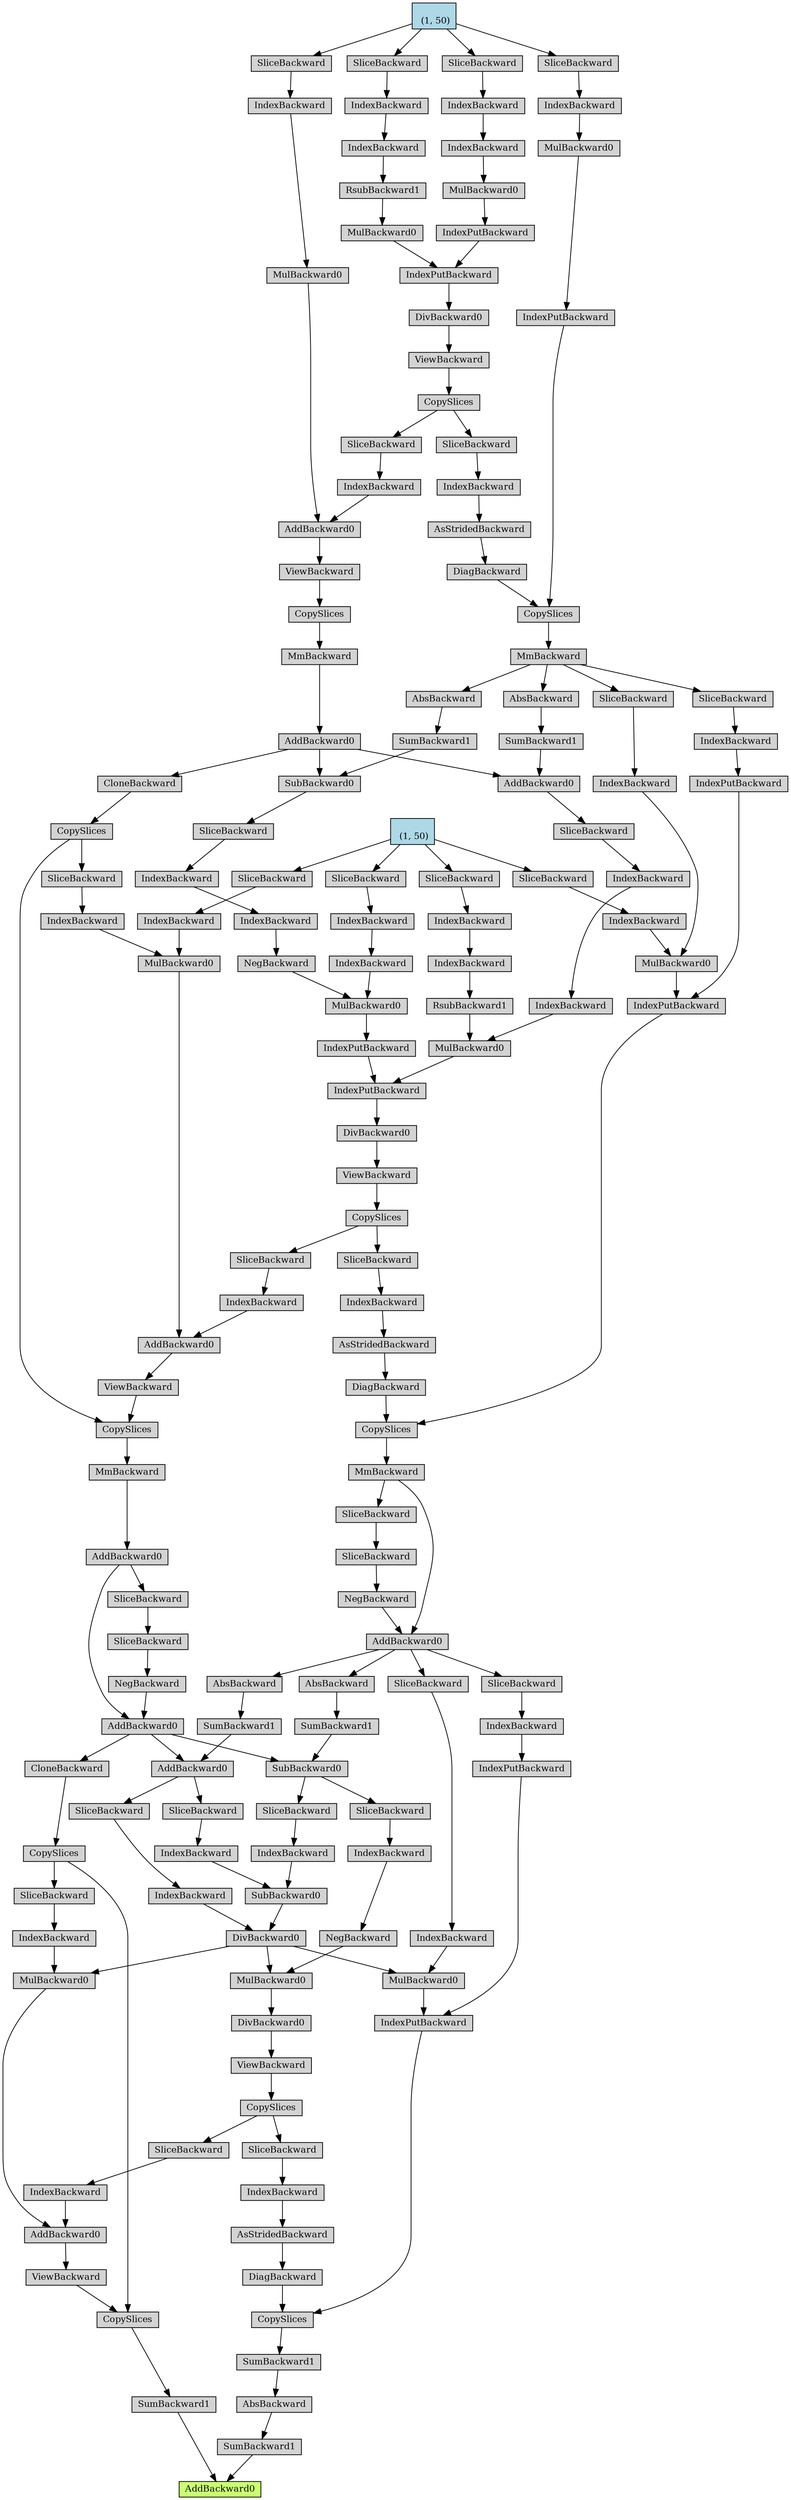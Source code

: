 digraph {
	graph [size="48.3,48.3"]
	node [align=left fontsize=12 height=0.2 ranksep=0.1 shape=box style=filled]
	139707272606352 [label=AddBackward0 fillcolor=darkolivegreen1]
	139707272606416 -> 139707272606352
	139707272606416 [label=SumBackward1]
	139707272606608 -> 139707272606416
	139707272606608 [label=CopySlices]
	139707272606736 -> 139707272606608
	139707272606736 [label=CopySlices]
	139707272606992 -> 139707272606736
	139707272606992 [label=CloneBackward]
	139707272607120 -> 139707272606992
	139707272607120 [label=AddBackward0]
	139707272606864 -> 139707272607120
	139707272606864 [label=AddBackward0]
	139707272607376 -> 139707272606864
	139707272607376 [label=MmBackward]
	139707272607504 -> 139707272607376
	139707272607504 [label=CopySlices]
	139707272607632 -> 139707272607504
	139707272607632 [label=CopySlices]
	139707272607824 -> 139707272607632
	139707272607824 [label=CloneBackward]
	139707272607952 -> 139707272607824
	139707272607952 [label=AddBackward0]
	139707272608080 -> 139707272607952
	139707272608080 [label=MmBackward]
	139707272608208 -> 139707272608080
	139707272608208 [label=CopySlices]
	139707272608336 -> 139707272608208
	139707272608336 [label=ViewBackward]
	139707272608464 -> 139707272608336
	139707272608464 [label=AddBackward0]
	139707272608592 -> 139707272608464
	139707272608592 [label=MulBackward0]
	139707272608784 -> 139707272608592
	139707272608784 [label=IndexBackward]
	139707272608912 -> 139707272608784
	139707272608912 [label=SliceBackward]
	139707272609040 -> 139707272608912
	139707272609040 [label="
 (1, 50)" fillcolor=lightblue]
	139707272608656 -> 139707272608464
	139707272608656 [label=IndexBackward]
	139707272608848 -> 139707272608656
	139707272608848 [label=SliceBackward]
	139707272609104 -> 139707272608848
	139707272609104 [label=CopySlices]
	139707272609232 -> 139707272609104
	139707272609232 [label=ViewBackward]
	139707272609552 -> 139707272609232
	139707272609552 [label=DivBackward0]
	139707272609424 -> 139707272609552
	139707272609424 [label=IndexPutBackward]
	139707244470352 -> 139707272609424
	139707244470352 [label=IndexPutBackward]
	139707244470544 -> 139707244470352
	139707244470544 [label=MulBackward0]
	139707244470672 -> 139707244470544
	139707244470672 [label=IndexBackward]
	139707244470800 -> 139707244470672
	139707244470800 [label=IndexBackward]
	139707244470928 -> 139707244470800
	139707244470928 [label=SliceBackward]
	139707272609040 -> 139707244470928
	139707244470416 -> 139707272609424
	139707244470416 [label=MulBackward0]
	139707244470608 -> 139707244470416
	139707244470608 [label=RsubBackward1]
	139707244470864 -> 139707244470608
	139707244470864 [label=IndexBackward]
	139707244471056 -> 139707244470864
	139707244471056 [label=IndexBackward]
	139707244471184 -> 139707244471056
	139707244471184 [label=SliceBackward]
	139707272609040 -> 139707244471184
	139707272607696 -> 139707272607504
	139707272607696 [label=ViewBackward]
	139707272607888 -> 139707272607696
	139707272607888 [label=AddBackward0]
	139707272608144 -> 139707272607888
	139707272608144 [label=MulBackward0]
	139707272608528 -> 139707272608144
	139707272608528 [label=IndexBackward]
	139707272609168 -> 139707272608528
	139707272609168 [label=SliceBackward]
	139707272607632 -> 139707272609168
	139707272608720 -> 139707272608144
	139707272608720 [label=IndexBackward]
	139707272609680 -> 139707272608720
	139707272609680 [label=SliceBackward]
	139707272609360 -> 139707272609680
	139707272609360 [label="
 (1, 50)" fillcolor=lightblue]
	139707272608272 -> 139707272607888
	139707272608272 [label=IndexBackward]
	139707272608976 -> 139707272608272
	139707272608976 [label=SliceBackward]
	139707272609296 -> 139707272608976
	139707272609296 [label=CopySlices]
	139707244470736 -> 139707272609296
	139707244470736 [label=ViewBackward]
	139707244471248 -> 139707244470736
	139707244471248 [label=DivBackward0]
	139707244471376 -> 139707244471248
	139707244471376 [label=IndexPutBackward]
	139707244471504 -> 139707244471376
	139707244471504 [label=IndexPutBackward]
	139707244471696 -> 139707244471504
	139707244471696 [label=MulBackward0]
	139707244471824 -> 139707244471696
	139707244471824 [label=NegBackward]
	139707244472016 -> 139707244471824
	139707244472016 [label=IndexBackward]
	139707244472144 -> 139707244472016
	139707244472144 [label=IndexBackward]
	139707244472272 -> 139707244472144
	139707244472272 [label=SliceBackward]
	139707244472400 -> 139707244472272
	139707244472400 [label=SubBackward0]
	139707272607952 -> 139707244472400
	139707244472528 -> 139707244472400
	139707244472528 [label=SumBackward1]
	139707244472656 -> 139707244472528
	139707244472656 [label=AbsBackward]
	139707244472784 -> 139707244472656
	139707244472784 [label=MmBackward]
	139707244472976 -> 139707244472784
	139707244472976 [label=CopySlices]
	139707244473104 -> 139707244472976
	139707244473104 [label=IndexPutBackward]
	139707244473296 -> 139707244473104
	139707244473296 [label=MulBackward0]
	139707244473424 -> 139707244473296
	139707244473424 [label=IndexBackward]
	139707244473552 -> 139707244473424
	139707244473552 [label=SliceBackward]
	139707272609040 -> 139707244473552
	139707244473168 -> 139707244472976
	139707244473168 [label=DiagBackward]
	139707244473360 -> 139707244473168
	139707244473360 [label=AsStridedBackward]
	139707244473616 -> 139707244473360
	139707244473616 [label=IndexBackward]
	139707244473872 -> 139707244473616
	139707244473872 [label=SliceBackward]
	139707272609104 -> 139707244473872
	139707244471888 -> 139707244471696
	139707244471888 [label=IndexBackward]
	139707244472080 -> 139707244471888
	139707244472080 [label=IndexBackward]
	139707244472336 -> 139707244472080
	139707244472336 [label=SliceBackward]
	139707272609360 -> 139707244472336
	139707244471568 -> 139707244471376
	139707244471568 [label=MulBackward0]
	139707244471760 -> 139707244471568
	139707244471760 [label=IndexBackward]
	139707244472464 -> 139707244471760
	139707244472464 [label=IndexBackward]
	139707244472720 -> 139707244472464
	139707244472720 [label=SliceBackward]
	139707244473040 -> 139707244472720
	139707244473040 [label=AddBackward0]
	139707272607952 -> 139707244473040
	139707244473488 -> 139707244473040
	139707244473488 [label=SumBackward1]
	139707244473936 -> 139707244473488
	139707244473936 [label=AbsBackward]
	139707244472784 -> 139707244473936
	139707244471952 -> 139707244471568
	139707244471952 [label=RsubBackward1]
	139707244472592 -> 139707244471952
	139707244472592 [label=IndexBackward]
	139707244473232 -> 139707244472592
	139707244473232 [label=IndexBackward]
	139707244474000 -> 139707244473232
	139707244474000 [label=SliceBackward]
	139707272609360 -> 139707244474000
	139707272607248 -> 139707272607120
	139707272607248 [label=NegBackward]
	139707272607440 -> 139707272607248
	139707272607440 [label=SliceBackward]
	139707272607760 -> 139707272607440
	139707272607760 [label=SliceBackward]
	139707272606864 -> 139707272607760
	139707272606800 -> 139707272606608
	139707272606800 [label=ViewBackward]
	139707272607056 -> 139707272606800
	139707272607056 [label=AddBackward0]
	139707272607312 -> 139707272607056
	139707272607312 [label=MulBackward0]
	139707272608400 -> 139707272607312
	139707272608400 [label=IndexBackward]
	139707244470992 -> 139707272608400
	139707244470992 [label=SliceBackward]
	139707272606736 -> 139707244470992
	139707272609488 -> 139707272607312
	139707272609488 [label=DivBackward0]
	139707244471312 -> 139707272609488
	139707244471312 [label=IndexBackward]
	139707244472208 -> 139707244471312
	139707244472208 [label=SliceBackward]
	139707244473680 -> 139707244472208
	139707244473680 [label=AddBackward0]
	139707272607120 -> 139707244473680
	139707244474192 -> 139707244473680
	139707244474192 [label=SumBackward1]
	139707244474320 -> 139707244474192
	139707244474320 [label=AbsBackward]
	139707244494992 -> 139707244474320
	139707244494992 [label=AddBackward0]
	139707244495120 -> 139707244494992
	139707244495120 [label=MmBackward]
	139707244495312 -> 139707244495120
	139707244495312 [label=CopySlices]
	139707244495440 -> 139707244495312
	139707244495440 [label=IndexPutBackward]
	139707244495632 -> 139707244495440
	139707244495632 [label=IndexPutBackward]
	139707244495824 -> 139707244495632
	139707244495824 [label=IndexBackward]
	139707244495952 -> 139707244495824
	139707244495952 [label=SliceBackward]
	139707244472784 -> 139707244495952
	139707244495696 -> 139707244495440
	139707244495696 [label=MulBackward0]
	139707244495888 -> 139707244495696
	139707244495888 [label=IndexBackward]
	139707244496144 -> 139707244495888
	139707244496144 [label=SliceBackward]
	139707244472784 -> 139707244496144
	139707244496016 -> 139707244495696
	139707244496016 [label=IndexBackward]
	139707244496208 -> 139707244496016
	139707244496208 [label=SliceBackward]
	139707272609360 -> 139707244496208
	139707244495504 -> 139707244495312
	139707244495504 [label=DiagBackward]
	139707244495760 -> 139707244495504
	139707244495760 [label=AsStridedBackward]
	139707244496272 -> 139707244495760
	139707244496272 [label=IndexBackward]
	139707244496400 -> 139707244496272
	139707244496400 [label=SliceBackward]
	139707272609296 -> 139707244496400
	139707244495184 -> 139707244494992
	139707244495184 [label=NegBackward]
	139707244495376 -> 139707244495184
	139707244495376 [label=SliceBackward]
	139707244496080 -> 139707244495376
	139707244496080 [label=SliceBackward]
	139707244495120 -> 139707244496080
	139707244471440 -> 139707272609488
	139707244471440 [label=SubBackward0]
	139707244472848 -> 139707244471440
	139707244472848 [label=IndexBackward]
	139707244494928 -> 139707244472848
	139707244494928 [label=SliceBackward]
	139707244473680 -> 139707244494928
	139707244474128 -> 139707244471440
	139707244474128 [label=IndexBackward]
	139707244495056 -> 139707244474128
	139707244495056 [label=SliceBackward]
	139707244495568 -> 139707244495056
	139707244495568 [label=SubBackward0]
	139707272607120 -> 139707244495568
	139707244496464 -> 139707244495568
	139707244496464 [label=SumBackward1]
	139707244496592 -> 139707244496464
	139707244496592 [label=AbsBackward]
	139707244494992 -> 139707244496592
	139707272607568 -> 139707272607056
	139707272607568 [label=IndexBackward]
	139707244470480 -> 139707272607568
	139707244470480 [label=SliceBackward]
	139707244474256 -> 139707244470480
	139707244474256 [label=CopySlices]
	139707244496336 -> 139707244474256
	139707244496336 [label=ViewBackward]
	139707244496656 -> 139707244496336
	139707244496656 [label=DivBackward0]
	139707244496784 -> 139707244496656
	139707244496784 [label=MulBackward0]
	139707244496912 -> 139707244496784
	139707244496912 [label=NegBackward]
	139707244497040 -> 139707244496912
	139707244497040 [label=IndexBackward]
	139707244497168 -> 139707244497040
	139707244497168 [label=SliceBackward]
	139707244495568 -> 139707244497168
	139707272609488 -> 139707244496784
	139707272606480 -> 139707272606352
	139707272606480 [label=SumBackward1]
	139707272606672 -> 139707272606480
	139707272606672 [label=AbsBackward]
	139707272607184 -> 139707272606672
	139707272607184 [label=SumBackward1]
	139707244471632 -> 139707272607184
	139707244471632 [label=CopySlices]
	139707244496528 -> 139707244471632
	139707244496528 [label=IndexPutBackward]
	139707244496976 -> 139707244496528
	139707244496976 [label=IndexPutBackward]
	139707244497296 -> 139707244496976
	139707244497296 [label=IndexBackward]
	139707244497424 -> 139707244497296
	139707244497424 [label=SliceBackward]
	139707244494992 -> 139707244497424
	139707244497104 -> 139707244496528
	139707244497104 [label=MulBackward0]
	139707244497360 -> 139707244497104
	139707244497360 [label=IndexBackward]
	139707244497552 -> 139707244497360
	139707244497552 [label=SliceBackward]
	139707244494992 -> 139707244497552
	139707272609488 -> 139707244497104
	139707244496720 -> 139707244471632
	139707244496720 [label=DiagBackward]
	139707244497232 -> 139707244496720
	139707244497232 [label=AsStridedBackward]
	139707244497616 -> 139707244497232
	139707244497616 [label=IndexBackward]
	139707244497744 -> 139707244497616
	139707244497744 [label=SliceBackward]
	139707244474256 -> 139707244497744
}
